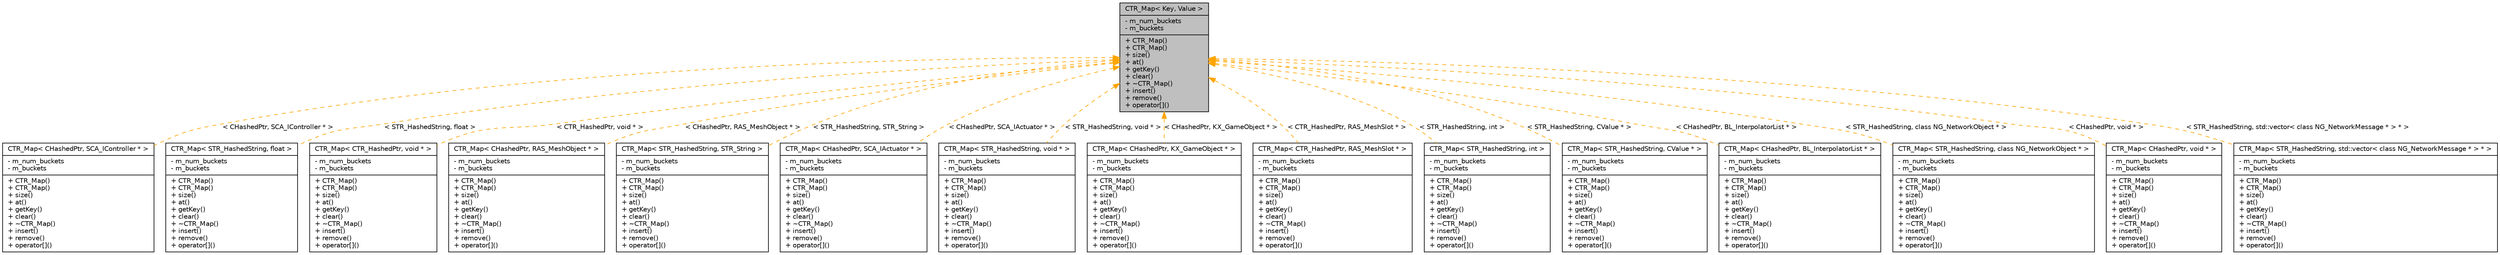 digraph G
{
  edge [fontname="Helvetica",fontsize="10",labelfontname="Helvetica",labelfontsize="10"];
  node [fontname="Helvetica",fontsize="10",shape=record];
  Node1 [label="{CTR_Map\< Key, Value \>\n|- m_num_buckets\l- m_buckets\l|+ CTR_Map()\l+ CTR_Map()\l+ size()\l+ at()\l+ getKey()\l+ clear()\l+ ~CTR_Map()\l+ insert()\l+ remove()\l+ operator[]()\l}",height=0.2,width=0.4,color="black", fillcolor="grey75", style="filled" fontcolor="black"];
  Node1 -> Node2 [dir=back,color="orange",fontsize="10",style="dashed",label="\< CHashedPtr, SCA_IController * \>",fontname="Helvetica"];
  Node2 [label="{CTR_Map\< CHashedPtr, SCA_IController * \>\n|- m_num_buckets\l- m_buckets\l|+ CTR_Map()\l+ CTR_Map()\l+ size()\l+ at()\l+ getKey()\l+ clear()\l+ ~CTR_Map()\l+ insert()\l+ remove()\l+ operator[]()\l}",height=0.2,width=0.4,color="black", fillcolor="white", style="filled",URL="$d8/d8a/classCTR__Map.html"];
  Node1 -> Node3 [dir=back,color="orange",fontsize="10",style="dashed",label="\< STR_HashedString, float \>",fontname="Helvetica"];
  Node3 [label="{CTR_Map\< STR_HashedString, float \>\n|- m_num_buckets\l- m_buckets\l|+ CTR_Map()\l+ CTR_Map()\l+ size()\l+ at()\l+ getKey()\l+ clear()\l+ ~CTR_Map()\l+ insert()\l+ remove()\l+ operator[]()\l}",height=0.2,width=0.4,color="black", fillcolor="white", style="filled",URL="$d8/d8a/classCTR__Map.html"];
  Node1 -> Node4 [dir=back,color="orange",fontsize="10",style="dashed",label="\< CTR_HashedPtr, void * \>",fontname="Helvetica"];
  Node4 [label="{CTR_Map\< CTR_HashedPtr, void * \>\n|- m_num_buckets\l- m_buckets\l|+ CTR_Map()\l+ CTR_Map()\l+ size()\l+ at()\l+ getKey()\l+ clear()\l+ ~CTR_Map()\l+ insert()\l+ remove()\l+ operator[]()\l}",height=0.2,width=0.4,color="black", fillcolor="white", style="filled",URL="$d8/d8a/classCTR__Map.html"];
  Node1 -> Node5 [dir=back,color="orange",fontsize="10",style="dashed",label="\< CHashedPtr, RAS_MeshObject * \>",fontname="Helvetica"];
  Node5 [label="{CTR_Map\< CHashedPtr, RAS_MeshObject * \>\n|- m_num_buckets\l- m_buckets\l|+ CTR_Map()\l+ CTR_Map()\l+ size()\l+ at()\l+ getKey()\l+ clear()\l+ ~CTR_Map()\l+ insert()\l+ remove()\l+ operator[]()\l}",height=0.2,width=0.4,color="black", fillcolor="white", style="filled",URL="$d8/d8a/classCTR__Map.html"];
  Node1 -> Node6 [dir=back,color="orange",fontsize="10",style="dashed",label="\< STR_HashedString, STR_String \>",fontname="Helvetica"];
  Node6 [label="{CTR_Map\< STR_HashedString, STR_String \>\n|- m_num_buckets\l- m_buckets\l|+ CTR_Map()\l+ CTR_Map()\l+ size()\l+ at()\l+ getKey()\l+ clear()\l+ ~CTR_Map()\l+ insert()\l+ remove()\l+ operator[]()\l}",height=0.2,width=0.4,color="black", fillcolor="white", style="filled",URL="$d8/d8a/classCTR__Map.html"];
  Node1 -> Node7 [dir=back,color="orange",fontsize="10",style="dashed",label="\< CHashedPtr, SCA_IActuator * \>",fontname="Helvetica"];
  Node7 [label="{CTR_Map\< CHashedPtr, SCA_IActuator * \>\n|- m_num_buckets\l- m_buckets\l|+ CTR_Map()\l+ CTR_Map()\l+ size()\l+ at()\l+ getKey()\l+ clear()\l+ ~CTR_Map()\l+ insert()\l+ remove()\l+ operator[]()\l}",height=0.2,width=0.4,color="black", fillcolor="white", style="filled",URL="$d8/d8a/classCTR__Map.html"];
  Node1 -> Node8 [dir=back,color="orange",fontsize="10",style="dashed",label="\< STR_HashedString, void * \>",fontname="Helvetica"];
  Node8 [label="{CTR_Map\< STR_HashedString, void * \>\n|- m_num_buckets\l- m_buckets\l|+ CTR_Map()\l+ CTR_Map()\l+ size()\l+ at()\l+ getKey()\l+ clear()\l+ ~CTR_Map()\l+ insert()\l+ remove()\l+ operator[]()\l}",height=0.2,width=0.4,color="black", fillcolor="white", style="filled",URL="$d8/d8a/classCTR__Map.html"];
  Node1 -> Node9 [dir=back,color="orange",fontsize="10",style="dashed",label="\< CHashedPtr, KX_GameObject * \>",fontname="Helvetica"];
  Node9 [label="{CTR_Map\< CHashedPtr, KX_GameObject * \>\n|- m_num_buckets\l- m_buckets\l|+ CTR_Map()\l+ CTR_Map()\l+ size()\l+ at()\l+ getKey()\l+ clear()\l+ ~CTR_Map()\l+ insert()\l+ remove()\l+ operator[]()\l}",height=0.2,width=0.4,color="black", fillcolor="white", style="filled",URL="$d8/d8a/classCTR__Map.html"];
  Node1 -> Node10 [dir=back,color="orange",fontsize="10",style="dashed",label="\< CTR_HashedPtr, RAS_MeshSlot * \>",fontname="Helvetica"];
  Node10 [label="{CTR_Map\< CTR_HashedPtr, RAS_MeshSlot * \>\n|- m_num_buckets\l- m_buckets\l|+ CTR_Map()\l+ CTR_Map()\l+ size()\l+ at()\l+ getKey()\l+ clear()\l+ ~CTR_Map()\l+ insert()\l+ remove()\l+ operator[]()\l}",height=0.2,width=0.4,color="black", fillcolor="white", style="filled",URL="$d8/d8a/classCTR__Map.html"];
  Node1 -> Node11 [dir=back,color="orange",fontsize="10",style="dashed",label="\< STR_HashedString, int \>",fontname="Helvetica"];
  Node11 [label="{CTR_Map\< STR_HashedString, int \>\n|- m_num_buckets\l- m_buckets\l|+ CTR_Map()\l+ CTR_Map()\l+ size()\l+ at()\l+ getKey()\l+ clear()\l+ ~CTR_Map()\l+ insert()\l+ remove()\l+ operator[]()\l}",height=0.2,width=0.4,color="black", fillcolor="white", style="filled",URL="$d8/d8a/classCTR__Map.html"];
  Node1 -> Node12 [dir=back,color="orange",fontsize="10",style="dashed",label="\< STR_HashedString, CValue * \>",fontname="Helvetica"];
  Node12 [label="{CTR_Map\< STR_HashedString, CValue * \>\n|- m_num_buckets\l- m_buckets\l|+ CTR_Map()\l+ CTR_Map()\l+ size()\l+ at()\l+ getKey()\l+ clear()\l+ ~CTR_Map()\l+ insert()\l+ remove()\l+ operator[]()\l}",height=0.2,width=0.4,color="black", fillcolor="white", style="filled",URL="$d8/d8a/classCTR__Map.html"];
  Node1 -> Node13 [dir=back,color="orange",fontsize="10",style="dashed",label="\< CHashedPtr, BL_InterpolatorList * \>",fontname="Helvetica"];
  Node13 [label="{CTR_Map\< CHashedPtr, BL_InterpolatorList * \>\n|- m_num_buckets\l- m_buckets\l|+ CTR_Map()\l+ CTR_Map()\l+ size()\l+ at()\l+ getKey()\l+ clear()\l+ ~CTR_Map()\l+ insert()\l+ remove()\l+ operator[]()\l}",height=0.2,width=0.4,color="black", fillcolor="white", style="filled",URL="$d8/d8a/classCTR__Map.html"];
  Node1 -> Node14 [dir=back,color="orange",fontsize="10",style="dashed",label="\< STR_HashedString, class NG_NetworkObject * \>",fontname="Helvetica"];
  Node14 [label="{CTR_Map\< STR_HashedString, class NG_NetworkObject * \>\n|- m_num_buckets\l- m_buckets\l|+ CTR_Map()\l+ CTR_Map()\l+ size()\l+ at()\l+ getKey()\l+ clear()\l+ ~CTR_Map()\l+ insert()\l+ remove()\l+ operator[]()\l}",height=0.2,width=0.4,color="black", fillcolor="white", style="filled",URL="$d8/d8a/classCTR__Map.html"];
  Node1 -> Node15 [dir=back,color="orange",fontsize="10",style="dashed",label="\< CHashedPtr, void * \>",fontname="Helvetica"];
  Node15 [label="{CTR_Map\< CHashedPtr, void * \>\n|- m_num_buckets\l- m_buckets\l|+ CTR_Map()\l+ CTR_Map()\l+ size()\l+ at()\l+ getKey()\l+ clear()\l+ ~CTR_Map()\l+ insert()\l+ remove()\l+ operator[]()\l}",height=0.2,width=0.4,color="black", fillcolor="white", style="filled",URL="$d8/d8a/classCTR__Map.html"];
  Node1 -> Node16 [dir=back,color="orange",fontsize="10",style="dashed",label="\< STR_HashedString, std::vector\< class NG_NetworkMessage * \> * \>",fontname="Helvetica"];
  Node16 [label="{CTR_Map\< STR_HashedString, std::vector\< class NG_NetworkMessage * \> * \>\n|- m_num_buckets\l- m_buckets\l|+ CTR_Map()\l+ CTR_Map()\l+ size()\l+ at()\l+ getKey()\l+ clear()\l+ ~CTR_Map()\l+ insert()\l+ remove()\l+ operator[]()\l}",height=0.2,width=0.4,color="black", fillcolor="white", style="filled",URL="$d8/d8a/classCTR__Map.html"];
}
